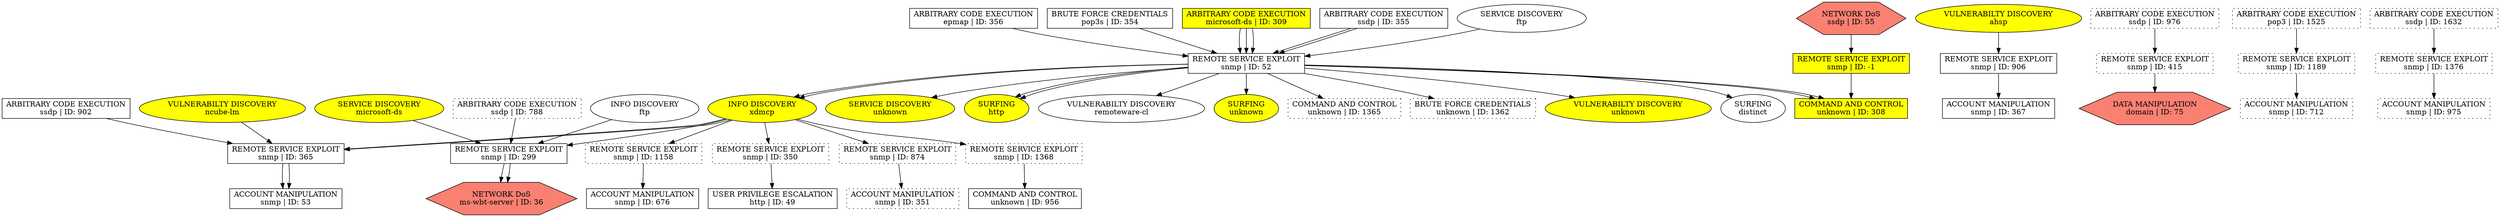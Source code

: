digraph "" {
	"REMOTE SERVICE EXPLOIT
snmp | ID: 52"	[shape=box,
		tooltip="\"ET SNMP Samsung Printer SNMP Hardcode RW Community String\""];
	"INFO DISCOVERY
xdmcp"	[fillcolor=yellow,
		shape=oval,
		style=filled,
		tooltip="\"GPL RPC xdmcp info query\""];
	"REMOTE SERVICE EXPLOIT
snmp | ID: 52" -> "INFO DISCOVERY
xdmcp"	[key=0,
		data="{'color': 'blue', 'fontcolor': '\"blue\"', 'label': '\"start_next: 04/11/17, 16:29:40\ngap: 0sec\nend_prev: 04/11/17, 16:29:40\"'}"];
	"REMOTE SERVICE EXPLOIT
snmp | ID: 52" -> "INFO DISCOVERY
xdmcp"	[key=1,
		data="{'color': 'blue', 'fontcolor': '\"blue\"', 'label': '\"start_next: 04/11/17, 18:01:07\ngap: 3sec\nend_prev: 04/11/17, 18:01:05\"'}"];
	"SERVICE DISCOVERY
unknown"	[fillcolor=yellow,
		shape=oval,
		style=filled,
		tooltip="\"ET SCAN Potential VNC Scan 5800-5820\""];
	"REMOTE SERVICE EXPLOIT
snmp | ID: 52" -> "SERVICE DISCOVERY
unknown"	[key=0,
		data="{'color': 'blue', 'fontcolor': '\"blue\"', 'label': '\"start_next: 04/11/17, 16:28:37\ngap: 8765sec\nend_prev: 04/11/17, 14:02:32\"'}"];
	"COMMAND AND CONTROL
unknown | ID: 308"	[fillcolor=yellow,
		shape=box,
		style=filled,
		tooltip="\"ET POLICY RDP connection confirm\""];
	"REMOTE SERVICE EXPLOIT
snmp | ID: 52" -> "COMMAND AND CONTROL
unknown | ID: 308"	[key=0,
		data="{'color': 'blue', 'fontcolor': '\"blue\"', 'label': '\"start_next: 04/11/17, 14:05:59\ngap: 27sec\nend_prev: 04/11/17, 14:05:32\"'}"];
	"REMOTE SERVICE EXPLOIT
snmp | ID: 52" -> "COMMAND AND CONTROL
unknown | ID: 308"	[key=1,
		data="{'color': 'blue', 'fontcolor': '\"blue\"', 'label': '\"start_next: 04/11/17, 16:34:11\ngap: 21sec\nend_prev: 04/11/17, 16:33:50\"'}"];
	"SURFING
http"	[fillcolor=yellow,
		shape=oval,
		style=filled,
		tooltip="\"ET WEB_SERVER WEB-PHP phpinfo access\""];
	"REMOTE SERVICE EXPLOIT
snmp | ID: 52" -> "SURFING
http"	[key=0,
		data="{'color': 'blue', 'fontcolor': '\"blue\"', 'label': '\"start_next: 04/11/17, 16:33:38\ngap: 86sec\nend_prev: 04/11/17, 16:32:12\"'}"];
	"REMOTE SERVICE EXPLOIT
snmp | ID: 52" -> "SURFING
http"	[key=1,
		data="{'color': 'blue', 'fontcolor': '\"blue\"', 'label': '\"start_next: 04/11/17, 16:34:38\ngap: 133sec\nend_prev: 04/11/17, 16:32:25\"'}"];
	"VULNERABILTY DISCOVERY
remoteware-cl"	[shape=oval,
		tooltip="\"ET SCAN Nessus User Agent\""];
	"REMOTE SERVICE EXPLOIT
snmp | ID: 52" -> "VULNERABILTY DISCOVERY
remoteware-cl"	[key=0,
		data="{'color': 'blue', 'fontcolor': '\"blue\"', 'label': '\"start_next: 04/11/17, 16:41:27\ngap: 459sec\nend_prev: 04/11/17, 16:33:48\"'}"];
	"SURFING
unknown"	[fillcolor=yellow,
		shape=oval,
		style=filled,
		tooltip="\"ET WEB_SERVER WEB-PHP phpinfo access\""];
	"REMOTE SERVICE EXPLOIT
snmp | ID: 52" -> "SURFING
unknown"	[key=0,
		data="{'color': 'blue', 'fontcolor': '\"blue\"', 'label': '\"start_next: 04/11/17, 14:04:16\ngap: 130sec\nend_prev: 04/11/17, 14:02:06\"'}"];
	"COMMAND AND CONTROL
unknown | ID: 1365"	[shape=box,
		style=dotted,
		tooltip="\"ET POLICY RDP connection confirm\""];
	"REMOTE SERVICE EXPLOIT
snmp | ID: 52" -> "COMMAND AND CONTROL
unknown | ID: 1365"	[key=0,
		data="{'color': 'blue', 'fontcolor': '\"blue\"', 'label': '\"start_next: 04/11/17, 18:05:45\ngap: 22sec\nend_prev: 04/11/17, 18:05:23\"'}"];
	"BRUTE FORCE CREDENTIALS
unknown | ID: 1362"	[shape=box,
		style=dotted,
		tooltip="\"ET SCAN Potential FTP Brute-Force attempt response\""];
	"REMOTE SERVICE EXPLOIT
snmp | ID: 52" -> "BRUTE FORCE CREDENTIALS
unknown | ID: 1362"	[key=0,
		data="{'color': 'blue', 'fontcolor': '\"blue\"', 'label': '\"start_next: 04/11/17, 16:33:05\ngap: 39sec\nend_prev: 04/11/17, 16:32:26\"'}"];
	"VULNERABILTY DISCOVERY
unknown"	[fillcolor=yellow,
		shape=oval,
		style=filled,
		tooltip="\"ET SCAN Nikto Web App Scan in Progress
ET POLICY Suspicious inbound to MSSQL port 1433
ET POLICY Suspicious inbound to Oracle SQL \
port 1521\""];
	"REMOTE SERVICE EXPLOIT
snmp | ID: 52" -> "VULNERABILTY DISCOVERY
unknown"	[key=0,
		data="{'color': 'blue', 'fontcolor': '\"blue\"', 'label': '\"start_next: 04/11/17, 14:12:53\ngap: 470sec\nend_prev: 04/11/17, 14:05:03\"'}"];
	"SURFING
distinct"	[shape=oval,
		tooltip="\"ET WEB_SERVER WEB-PHP phpinfo access\""];
	"REMOTE SERVICE EXPLOIT
snmp | ID: 52" -> "SURFING
distinct"	[key=0,
		data="{'color': 'blue', 'fontcolor': '\"blue\"', 'label': '\"start_next: 04/11/17, 16:33:21\ngap: 86sec\nend_prev: 04/11/17, 16:31:55\"'}"];
	"REMOTE SERVICE EXPLOIT
snmp | ID: 365"	[shape=box,
		tooltip="\"ET SNMP Samsung Printer SNMP Hardcode RW Community String\""];
	"ACCOUNT MANIPULATION
snmp | ID: 53"	[shape=box,
		tooltip="\"GPL SNMP private access udp
GPL SNMP public access udp\""];
	"REMOTE SERVICE EXPLOIT
snmp | ID: 365" -> "ACCOUNT MANIPULATION
snmp | ID: 53"	[key=0,
		data="{'color': 'blue', 'fontcolor': '\"blue\"', 'label': '\"start_next: 04/11/17, 18:02:22\ngap: 61sec\nend_prev: 04/11/17, 18:01:20\"'}"];
	"REMOTE SERVICE EXPLOIT
snmp | ID: 365" -> "ACCOUNT MANIPULATION
snmp | ID: 53"	[key=1,
		data="{'color': 'blue', 'fontcolor': '\"blue\"', 'label': '\"start_next: 04/11/17, 18:00:21\ngap: 48sec\nend_prev: 04/11/17, 17:59:32\"'}"];
	"REMOTE SERVICE EXPLOIT
snmp | ID: 906"	[shape=box,
		tooltip="\"ET SNMP Samsung Printer SNMP Hardcode RW Community String\""];
	"ACCOUNT MANIPULATION
snmp | ID: 367"	[shape=box,
		tooltip="\"GPL SNMP private access udp
GPL SNMP public access udp\""];
	"REMOTE SERVICE EXPLOIT
snmp | ID: 906" -> "ACCOUNT MANIPULATION
snmp | ID: 367"	[key=0,
		data="{'color': 'blue', 'fontcolor': '\"blue\"', 'label': '\"start_next: 04/11/17, 18:06:09\ngap: 57sec\nend_prev: 04/11/17, 18:05:12\"'}"];
	"REMOTE SERVICE EXPLOIT
snmp | ID: -1"	[fillcolor=yellow,
		shape=box,
		style=filled,
		tooltip="\"ET SNMP Samsung Printer SNMP Hardcode RW Community String\""];
	"REMOTE SERVICE EXPLOIT
snmp | ID: -1" -> "COMMAND AND CONTROL
unknown | ID: 308"	[key=0,
		data="{'color': 'blue', 'fontcolor': '\"blue\"', 'label': '<font color=\"blue\"> start_next: 04/11/17, 14:34:37<br/>gap: 44sec<br/>end_prev: \
04/11/17, 14:33:53</font><br/><font color=\"blue\"><b>Attacker: 10.0.254.31</b></font>'}"];
	"REMOTE SERVICE EXPLOIT
snmp | ID: 299"	[shape=box,
		tooltip="\"ET SNMP Samsung Printer SNMP Hardcode RW Community String\""];
	"NETWORK DoS
ms-wbt-server | ID: 36"	[fillcolor=salmon,
		shape=hexagon,
		style=filled,
		tooltip="\"ET DOS Microsoft Remote Desktop (RDP) Syn then Reset 30 Second DoS Attempt\""];
	"REMOTE SERVICE EXPLOIT
snmp | ID: 299" -> "NETWORK DoS
ms-wbt-server | ID: 36"	[key=0,
		data="{'color': 'blue', 'fontcolor': '\"blue\"', 'label': '\"start_next: 04/11/17, 14:05:34\ngap: 6sec\nend_prev: 04/11/17, 14:05:28\"'}"];
	"REMOTE SERVICE EXPLOIT
snmp | ID: 299" -> "NETWORK DoS
ms-wbt-server | ID: 36"	[key=1,
		data="{'color': 'blue', 'fontcolor': '\"blue\"', 'label': '\"start_next: 04/11/17, 18:03:55\ngap: 14sec\nend_prev: 04/11/17, 18:03:41\"'}"];
	"REMOTE SERVICE EXPLOIT
snmp | ID: 874"	[shape=box,
		style=dotted,
		tooltip="\"ET SNMP Samsung Printer SNMP Hardcode RW Community String\""];
	"ACCOUNT MANIPULATION
snmp | ID: 351"	[shape=box,
		style=dotted,
		tooltip="\"GPL SNMP private access udp
GPL SNMP public access udp\""];
	"REMOTE SERVICE EXPLOIT
snmp | ID: 874" -> "ACCOUNT MANIPULATION
snmp | ID: 351"	[key=0,
		data="{'color': 'blue', 'fontcolor': '\"blue\"', 'label': '\"start_next: 04/11/17, 14:02:10\ngap: 42sec\nend_prev: 04/11/17, 14:01:27\"'}"];
	"REMOTE SERVICE EXPLOIT
snmp | ID: 1368"	[shape=box,
		style=dotted,
		tooltip="\"ET SNMP Samsung Printer SNMP Hardcode RW Community String\""];
	"COMMAND AND CONTROL
unknown | ID: 956"	[shape=box,
		tooltip="\"ET POLICY RDP connection confirm\""];
	"REMOTE SERVICE EXPLOIT
snmp | ID: 1368" -> "COMMAND AND CONTROL
unknown | ID: 956"	[key=0,
		data="{'color': 'blue', 'fontcolor': '\"blue\"', 'label': '\"start_next: 04/11/17, 14:05:42\ngap: 26sec\nend_prev: 04/11/17, 14:05:16\"'}"];
	"REMOTE SERVICE EXPLOIT
snmp | ID: 1158"	[shape=box,
		style=dotted,
		tooltip="\"ET SNMP Samsung Printer SNMP Hardcode RW Community String\""];
	"ACCOUNT MANIPULATION
snmp | ID: 676"	[shape=box,
		tooltip="\"GPL SNMP private access udp
GPL SNMP public access udp\""];
	"REMOTE SERVICE EXPLOIT
snmp | ID: 1158" -> "ACCOUNT MANIPULATION
snmp | ID: 676"	[key=0,
		data="{'color': 'blue', 'fontcolor': '\"blue\"', 'label': '\"start_next: 04/11/17, 18:03:58\ngap: 43sec\nend_prev: 04/11/17, 18:03:15\"'}"];
	"REMOTE SERVICE EXPLOIT
snmp | ID: 350"	[shape=box,
		style=dotted,
		tooltip="\"ET SNMP Samsung Printer SNMP Hardcode RW Community String\""];
	"USER PRIVILEGE ESCALATION
http | ID: 49"	[shape=box,
		tooltip="\"ET POLICY Outgoing Basic Auth Base64 HTTP Password detected unencrypted
ET POLICY Incoming Basic Auth Base64 HTTP Password detected \
unencrypted\""];
	"REMOTE SERVICE EXPLOIT
snmp | ID: 350" -> "USER PRIVILEGE ESCALATION
http | ID: 49"	[key=0,
		data="{'color': 'blue', 'fontcolor': '\"blue\"', 'label': '\"start_next: 04/11/17, 16:31:30\ngap: 101sec\nend_prev: 04/11/17, 16:29:49\"'}"];
	"REMOTE SERVICE EXPLOIT
snmp | ID: 415"	[shape=box,
		style=dotted,
		tooltip="\"ET SNMP Samsung Printer SNMP Hardcode RW Community String\""];
	"DATA MANIPULATION
domain | ID: 75"	[fillcolor=salmon,
		shape=hexagon,
		style=filled,
		tooltip="\"ET POLICY DNS Update From External net\""];
	"REMOTE SERVICE EXPLOIT
snmp | ID: 415" -> "DATA MANIPULATION
domain | ID: 75"	[key=0,
		data="{'color': 'blue', 'fontcolor': '\"blue\"', 'label': '\"start_next: 04/11/17, 14:01:35\ngap: 9sec\nend_prev: 04/11/17, 14:01:26\"'}"];
	"REMOTE SERVICE EXPLOIT
snmp | ID: 1189"	[shape=box,
		style=dotted,
		tooltip="\"ET SNMP Samsung Printer SNMP Hardcode RW Community String\""];
	"ACCOUNT MANIPULATION
snmp | ID: 712"	[shape=box,
		style=dotted,
		tooltip="\"GPL SNMP public access udp\""];
	"REMOTE SERVICE EXPLOIT
snmp | ID: 1189" -> "ACCOUNT MANIPULATION
snmp | ID: 712"	[key=0,
		data="{'color': 'blue', 'fontcolor': '\"blue\"', 'label': '\"start_next: 04/11/17, 14:02:21\ngap: 46sec\nend_prev: 04/11/17, 14:01:35\"'}"];
	"REMOTE SERVICE EXPLOIT
snmp | ID: 1376"	[shape=box,
		style=dotted,
		tooltip="\"ET SNMP Samsung Printer SNMP Hardcode RW Community String\""];
	"ACCOUNT MANIPULATION
snmp | ID: 975"	[shape=box,
		style=dotted,
		tooltip="\"GPL SNMP public access udp\""];
	"REMOTE SERVICE EXPLOIT
snmp | ID: 1376" -> "ACCOUNT MANIPULATION
snmp | ID: 975"	[key=0,
		data="{'color': 'blue', 'fontcolor': '\"blue\"', 'label': '\"start_next: 04/11/17, 18:01:25\ngap: 42sec\nend_prev: 04/11/17, 18:00:43\"'}"];
	"ARBITRARY CODE EXECUTION
pop3 | ID: 1525"	[shape=box,
		style=dotted,
		tooltip="\"GPL MISC UPnP malformed advertisement
GPL POP3 POP3 PASS overflow attempt\""];
	"ARBITRARY CODE EXECUTION
pop3 | ID: 1525" -> "REMOTE SERVICE EXPLOIT
snmp | ID: 1189"	[key=0,
		data="{'color': 'blue', 'fontcolor': '\"blue\"', 'label': '\"start_next: 04/11/17, 14:01:35\ngap: -81sec\nend_prev: 04/11/17, 14:02:56\"'}"];
	"ARBITRARY CODE EXECUTION
ssdp | ID: 1632"	[shape=box,
		style=dotted,
		tooltip="\"GPL MISC UPnP malformed advertisement
GPL POP3 POP3 PASS overflow attempt\""];
	"ARBITRARY CODE EXECUTION
ssdp | ID: 1632" -> "REMOTE SERVICE EXPLOIT
snmp | ID: 1376"	[key=0,
		data="{'color': 'blue', 'fontcolor': '\"blue\"', 'label': '\"start_next: 04/11/17, 18:00:43\ngap: -61sec\nend_prev: 04/11/17, 18:01:44\"'}"];
	"INFO DISCOVERY
xdmcp" -> "REMOTE SERVICE EXPLOIT
snmp | ID: 365"	[key=0,
		data="{'color': 'blue', 'fontcolor': '\"blue\"', 'label': '<font color=\"blue\"> start_next: 04/11/17, 14:00:46<br/>gap: -231sec<br/>end_prev: \
04/11/17, 14:04:37</font><br/><font color=\"blue\"><b>Attacker: 10.0.254.31</b></font>'}"];
	"INFO DISCOVERY
xdmcp" -> "REMOTE SERVICE EXPLOIT
snmp | ID: 365"	[key=1,
		data="{'color': 'blue', 'fontcolor': '\"blue\"', 'label': '\"start_next: 04/11/17, 17:59:32\ngap: -1sec\nend_prev: 04/11/17, 17:59:33\"'}"];
	"INFO DISCOVERY
xdmcp" -> "REMOTE SERVICE EXPLOIT
snmp | ID: 299"	[key=0,
		data="{'color': 'blue', 'fontcolor': '\"blue\"', 'label': '\"start_next: 04/11/17, 18:04:54\ngap: -49sec\nend_prev: 04/11/17, 18:05:43\"'}"];
	"INFO DISCOVERY
xdmcp" -> "REMOTE SERVICE EXPLOIT
snmp | ID: 874"	[key=0,
		data="{'color': 'blue', 'fontcolor': '\"blue\"', 'label': '\"start_next: 04/11/17, 14:01:27\ngap: -119sec\nend_prev: 04/11/17, 14:03:26\"'}"];
	"INFO DISCOVERY
xdmcp" -> "REMOTE SERVICE EXPLOIT
snmp | ID: 1368"	[key=0,
		data="{'color': 'blue', 'fontcolor': '\"blue\"', 'label': '\"start_next: 04/11/17, 14:05:16\ngap: -77sec\nend_prev: 04/11/17, 14:06:33\"'}"];
	"INFO DISCOVERY
xdmcp" -> "REMOTE SERVICE EXPLOIT
snmp | ID: 1158"	[key=0,
		data="{'color': 'blue', 'fontcolor': '\"blue\"', 'label': '<font color=\"blue\"> start_next: 04/11/17, 18:03:15<br/>gap: -75sec<br/>end_prev: \
04/11/17, 18:04:30</font><br/><font color=\"blue\"><b>Attacker: 10.0.254.31</b></font>'}"];
	"INFO DISCOVERY
xdmcp" -> "REMOTE SERVICE EXPLOIT
snmp | ID: 350"	[key=0,
		data="{'color': 'blue', 'fontcolor': '\"blue\"', 'label': '\"start_next: 04/11/17, 16:29:49\ngap: -103sec\nend_prev: 04/11/17, 16:31:32\"'}"];
	"ARBITRARY CODE EXECUTION
ssdp | ID: 976"	[shape=box,
		style=dotted,
		tooltip="\"GPL MISC UPnP malformed advertisement\""];
	"ARBITRARY CODE EXECUTION
ssdp | ID: 976" -> "REMOTE SERVICE EXPLOIT
snmp | ID: 415"	[key=0,
		data="{'color': 'blue', 'fontcolor': '\"blue\"', 'label': '\"start_next: 04/11/17, 14:01:26\ngap: 22sec\nend_prev: 04/11/17, 14:01:04\"'}"];
	"ARBITRARY CODE EXECUTION
microsoft-ds | ID: 309"	[fillcolor=yellow,
		shape=box,
		style=filled,
		tooltip="\"GPL NETBIOS SMB-DS Session Setup NTMLSSP unicode asn1 overflow attempt\""];
	"ARBITRARY CODE EXECUTION
microsoft-ds | ID: 309" -> "REMOTE SERVICE EXPLOIT
snmp | ID: 52"	[key=0,
		data="{'color': 'blue', 'fontcolor': '\"blue\"', 'label': '\"start_next: 04/11/17, 14:05:32\ngap: -81sec\nend_prev: 04/11/17, 14:06:53\"'}"];
	"ARBITRARY CODE EXECUTION
microsoft-ds | ID: 309" -> "REMOTE SERVICE EXPLOIT
snmp | ID: 52"	[key=1,
		data="{'color': 'blue', 'fontcolor': '\"blue\"', 'label': '\"start_next: 04/11/17, 16:33:50\ngap: -184sec\nend_prev: 04/11/17, 16:36:54\"'}"];
	"ARBITRARY CODE EXECUTION
microsoft-ds | ID: 309" -> "REMOTE SERVICE EXPLOIT
snmp | ID: 52"	[key=2,
		data="{'color': 'blue', 'fontcolor': '\"blue\"', 'label': '\"start_next: 04/11/17, 18:04:59\ngap: -76sec\nend_prev: 04/11/17, 18:06:15\"'}"];
	"ARBITRARY CODE EXECUTION
ssdp | ID: 355"	[shape=box,
		tooltip="\"GPL MISC UPnP malformed advertisement\""];
	"ARBITRARY CODE EXECUTION
ssdp | ID: 355" -> "REMOTE SERVICE EXPLOIT
snmp | ID: 52"	[key=0,
		data="{'color': 'blue', 'fontcolor': '\"blue\"', 'label': '\"start_next: 04/11/17, 16:32:12\ngap: 17sec\nend_prev: 04/11/17, 16:31:55\"'}"];
	"ARBITRARY CODE EXECUTION
ssdp | ID: 355" -> "REMOTE SERVICE EXPLOIT
snmp | ID: 52"	[key=1,
		data="{'color': 'blue', 'fontcolor': '\"blue\"', 'label': '\"start_next: 04/11/17, 16:30:22\ngap: 22sec\nend_prev: 04/11/17, 16:29:59\"'}"];
	"SERVICE DISCOVERY
ftp"	[shape=oval,
		tooltip="\"ET SCAN Nessus FTP Scan detected (ftp_writeable_directories.nasl)
ET SCAN Nessus FTP Scan detected (ftp_anonymous.nasl)
ET SCAN \
Behavioral Unusual Port 445 traffic Potential Scan or Infection
ET SCAN Potential VNC Scan 5900-5920\""];
	"SERVICE DISCOVERY
ftp" -> "REMOTE SERVICE EXPLOIT
snmp | ID: 52"	[key=0,
		data="{'color': 'blue', 'fontcolor': '\"blue\"', 'label': '\"start_next: 04/11/17, 16:32:26\ngap: -154sec\nend_prev: 04/11/17, 16:35:00\"'}"];
	"ARBITRARY CODE EXECUTION
epmap | ID: 356"	[shape=box,
		tooltip="\"GPL MISC UPnP malformed advertisement
GPL NETBIOS DCERPC Remote Activation bind attempt
GPL NETBIOS SMB-DS Session Setup NTMLSSP \
unicode asn1 overflow attempt
GPL NETBIOS DCERPC IActivation little endian bind attempt\""];
	"ARBITRARY CODE EXECUTION
epmap | ID: 356" -> "REMOTE SERVICE EXPLOIT
snmp | ID: 52"	[key=0,
		data="{'color': 'blue', 'fontcolor': '\"blue\"', 'label': '\"start_next: 04/11/17, 18:05:23\ngap: 15sec\nend_prev: 04/11/17, 18:05:07\"'}"];
	"BRUTE FORCE CREDENTIALS
pop3s | ID: 354"	[shape=box,
		tooltip="\"ET SCAN Rapid POP3S Connections - Possible Brute Force Attack\""];
	"BRUTE FORCE CREDENTIALS
pop3s | ID: 354" -> "REMOTE SERVICE EXPLOIT
snmp | ID: 52"	[key=0,
		data="{'color': 'blue', 'fontcolor': '\"blue\"', 'label': '\"start_next: 04/11/17, 16:33:55\ngap: 69sec\nend_prev: 04/11/17, 16:32:46\"'}"];
	"NETWORK DoS
ssdp | ID: 55"	[fillcolor=salmon,
		shape=hexagon,
		style=filled,
		tooltip="\"ET DOS Possible SSDP Amplification Scan in Progress\""];
	"NETWORK DoS
ssdp | ID: 55" -> "REMOTE SERVICE EXPLOIT
snmp | ID: -1"	[key=0,
		data="{'color': 'blue', 'fontcolor': '\"blue\"', 'label': '\"start_next: 04/11/17, 14:33:53\ngap: -11sec\nend_prev: 04/11/17, 14:34:05\"'}"];
	"VULNERABILTY DISCOVERY
ncube-lm"	[fillcolor=yellow,
		shape=oval,
		style=filled,
		tooltip="\"ET POLICY Suspicious inbound to mySQL port 3306
ET POLICY Suspicious inbound to mSQL port 4333
ET POLICY Suspicious inbound to \
MSSQL port 1433
ET POLICY Suspicious inbound to Oracle SQL port 1521
ET SCAN Nessus User Agent
ET POLICY Suspicious inbound to PostgreSQL \
port 5432\""];
	"VULNERABILTY DISCOVERY
ncube-lm" -> "REMOTE SERVICE EXPLOIT
snmp | ID: 365"	[key=0,
		data="{'color': 'blue', 'fontcolor': '\"blue\"', 'label': '\"start_next: 04/11/17, 18:01:20\ngap: 87sec\nend_prev: 04/11/17, 17:59:53\"'}"];
	"ARBITRARY CODE EXECUTION
ssdp | ID: 902"	[shape=box,
		tooltip="\"GPL MISC UPnP malformed advertisement\""];
	"ARBITRARY CODE EXECUTION
ssdp | ID: 902" -> "REMOTE SERVICE EXPLOIT
snmp | ID: 365"	[key=0,
		data="{'color': 'blue', 'fontcolor': '\"blue\"', 'label': '\"start_next: 04/11/17, 16:30:10\ngap: 22sec\nend_prev: 04/11/17, 16:29:49\"'}"];
	"SERVICE DISCOVERY
microsoft-ds"	[fillcolor=yellow,
		shape=oval,
		style=filled,
		tooltip="\"ET SCAN Behavioral Unusual Port 135 traffic Potential Scan or Infection
ET SCAN Potential VNC Scan 5800-5820
ET SCAN Behavioral \
Unusual Port 445 traffic Potential Scan or Infection\""];
	"SERVICE DISCOVERY
microsoft-ds" -> "REMOTE SERVICE EXPLOIT
snmp | ID: 299"	[key=0,
		data="{'color': 'blue', 'fontcolor': '\"blue\"', 'label': '\"start_next: 04/11/17, 14:05:28\ngap: 38sec\nend_prev: 04/11/17, 14:04:50\"'}"];
	"ARBITRARY CODE EXECUTION
ssdp | ID: 788"	[shape=box,
		style=dotted,
		tooltip="\"GPL MISC UPnP malformed advertisement
ET EXPLOIT Possible Pure-FTPd CVE-2014-6271 attempt
GPL NETBIOS DCERPC Remote Activation \
bind attempt
GPL NETBIOS DCERPC IActivation little endian bind attempt\""];
	"ARBITRARY CODE EXECUTION
ssdp | ID: 788" -> "REMOTE SERVICE EXPLOIT
snmp | ID: 299"	[key=0,
		data="{'color': 'blue', 'fontcolor': '\"blue\"', 'label': '\"start_next: 04/11/17, 18:03:41\ngap: -125sec\nend_prev: 04/11/17, 18:05:46\"'}"];
	"INFO DISCOVERY
ftp"	[shape=oval,
		tooltip="\"GPL FTP CWD Root directory transversal attempt
GPL FTP PORT bounce attempt
GPL FTP CWD ~ attempt
GPL FTP CWD ~root attempt
GPL \
FTP SITE EXEC attempt
GPL FTP CWD .... attempt
GPL FTP LIST directory traversal attempt
GPL RPC xdmcp info query
GPL FTP CWD ...
\
GPL FTP .forward\""];
	"INFO DISCOVERY
ftp" -> "REMOTE SERVICE EXPLOIT
snmp | ID: 299"	[key=0,
		data="{'color': 'blue', 'fontcolor': '\"blue\"', 'label': '\"start_next: 04/11/17, 14:03:39\ngap: -155sec\nend_prev: 04/11/17, 14:06:14\"'}"];
	"VULNERABILTY DISCOVERY
ahsp"	[fillcolor=yellow,
		shape=oval,
		style=filled,
		tooltip="\"ET POLICY Suspicious inbound to PostgreSQL port 5432
ET POLICY Suspicious inbound to MSSQL port 1433
ET POLICY Suspicious inbound \
to Oracle SQL port 1521
ET POLICY Suspicious inbound to mSQL port 4333\""];
	"VULNERABILTY DISCOVERY
ahsp" -> "REMOTE SERVICE EXPLOIT
snmp | ID: 906"	[key=0,
		data="{'color': 'blue', 'label': '<font color=\"blue\"> start_next: 04/11/17, 18:05:12<br/>gap: 94sec<br/>end_prev: 04/11/17, 18:03:38</\
font><br/><font color=\"blue\"><b>Attacker: 10.0.254.31</b></font>'}"];
}
